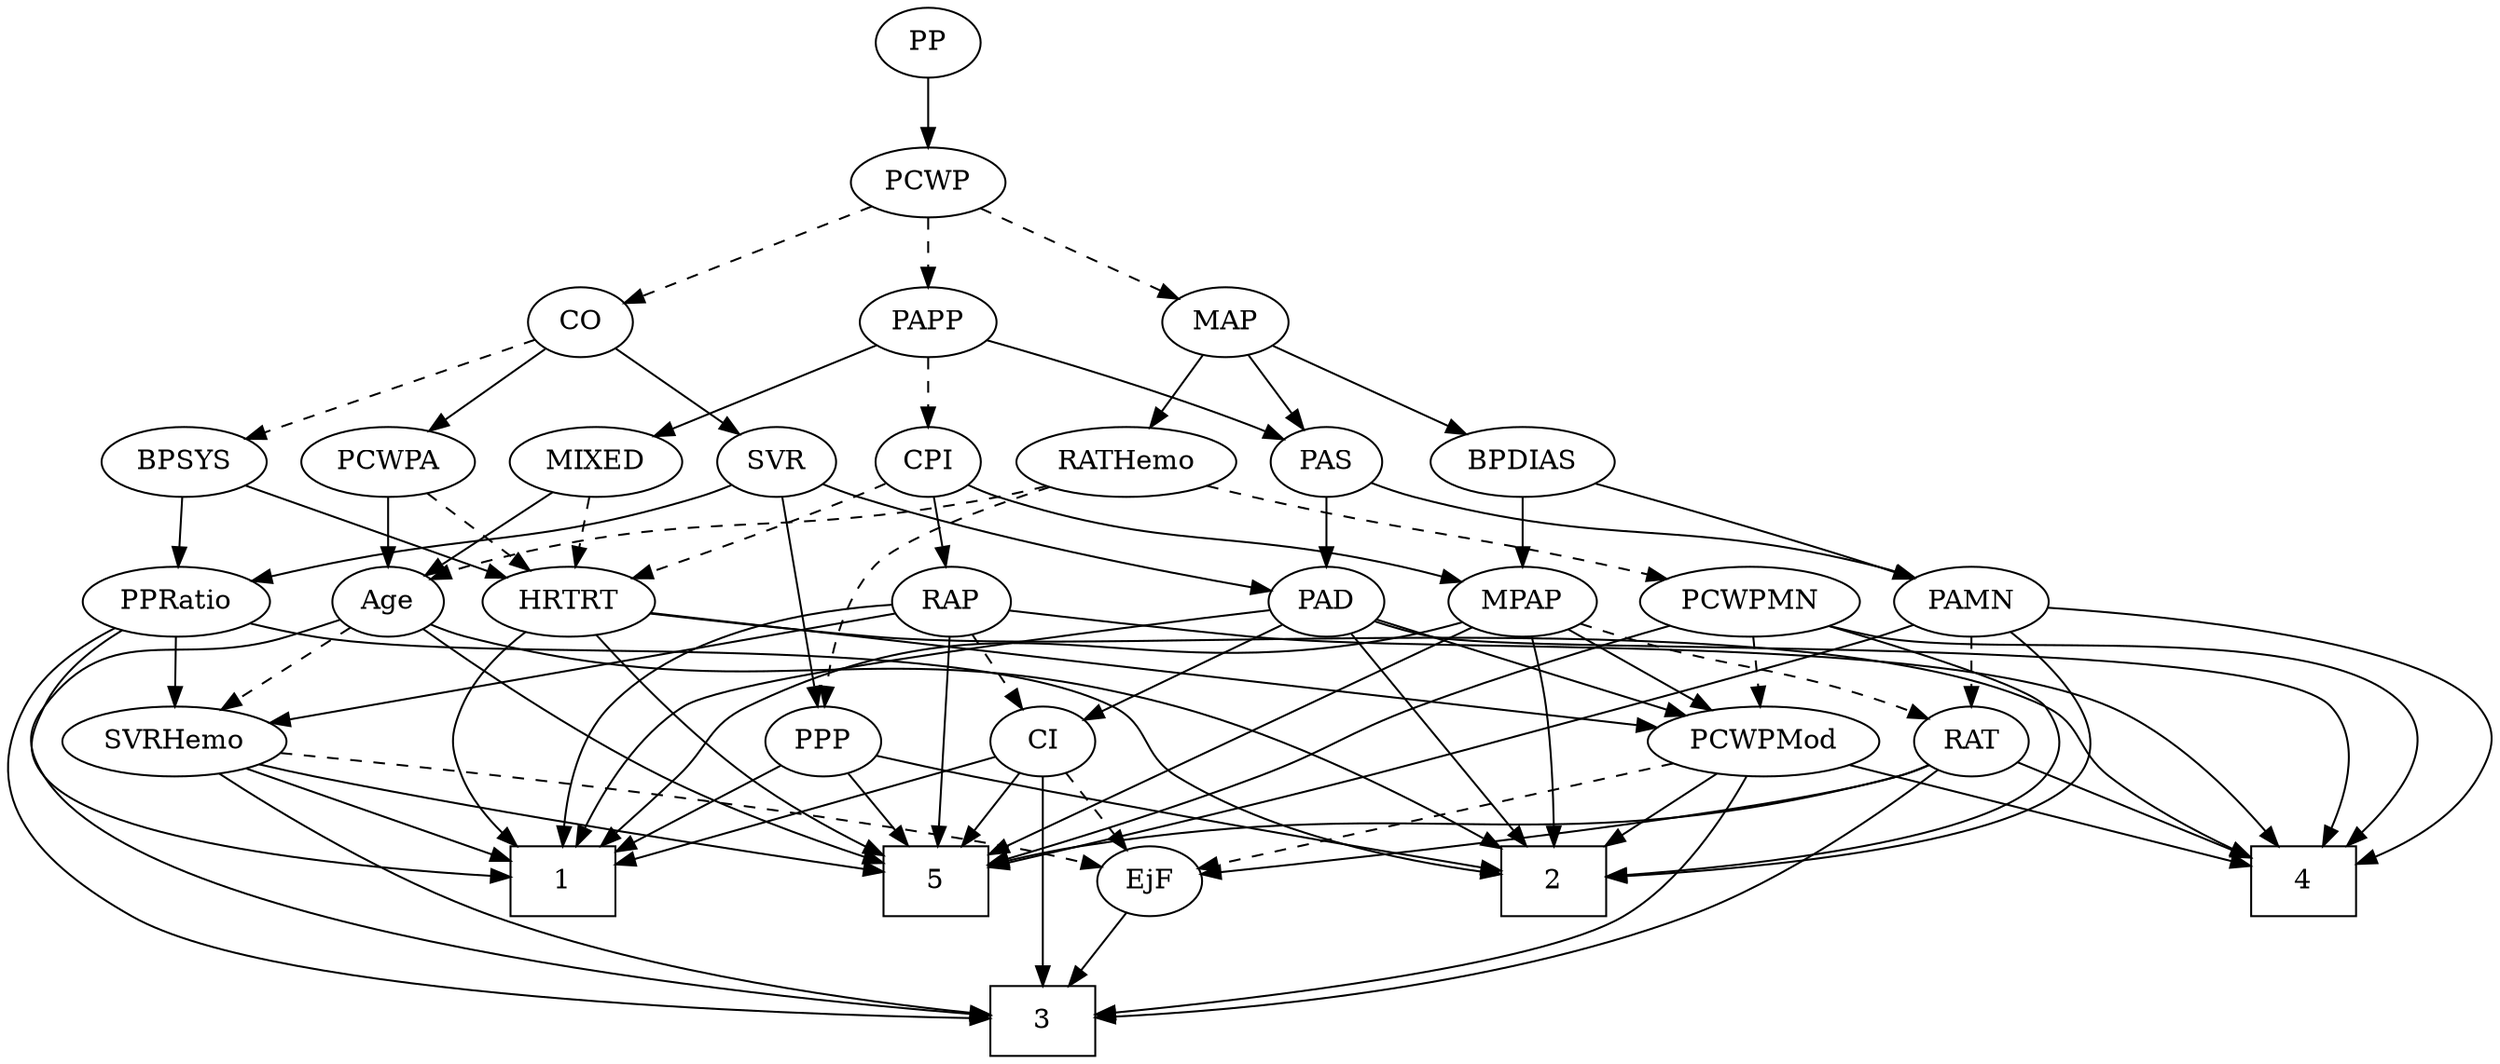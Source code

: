strict digraph {
	graph [bb="0,0,1219.6,540"];
	node [label="\N"];
	1	[height=0.5,
		pos="271.69,90",
		shape=box,
		width=0.75];
	2	[height=0.5,
		pos="518.69,90",
		shape=box,
		width=0.75];
	3	[height=0.5,
		pos="455.69,18",
		shape=box,
		width=0.75];
	4	[height=0.5,
		pos="1122.7,90",
		shape=box,
		width=0.75];
	5	[height=0.5,
		pos="662.69,90",
		shape=box,
		width=0.75];
	Age	[height=0.5,
		pos="340.69,234",
		width=0.75];
	Age -> 2	[pos="e,491.43,93.281 313.48,232.78 233.69,231.26 10.042,220.27 77.694,144 91.082,128.91 377.39,103.06 481.38,94.139",
		style=solid];
	Age -> 3	[pos="e,428.33,21.292 313.4,232.06 249.57,229.23 93.529,218.45 61.694,180 51.49,167.68 53.736,157.88 61.694,144 93.201,89.048 125.44,94.395 \
184.69,72 264.78,41.73 365.02,27.9 418.31,22.304",
		style=solid];
	Age -> 5	[pos="e,635.66,104.01 365.92,227.12 396.9,219.25 450.4,203.49 491.69,180 513.36,167.67 513.25,156.71 534.69,144 569.96,123.1 584.42,125 \
626.29,107.95",
		style=solid];
	SVRHemo	[height=0.5,
		pos="136.69,162",
		width=1.3902];
	Age -> SVRHemo	[pos="e,171.73,175.02 317.29,224.97 284.25,213.63 223.3,192.72 181.41,178.34",
		style=dashed];
	EjF	[height=0.5,
		pos="590.69,90",
		width=0.75];
	EjF -> 3	[pos="e,482.81,33.062 569.9,78.216 549.17,67.47 516.93,50.75 491.98,37.814",
		style=solid];
	RAP	[height=0.5,
		pos="461.69,234",
		width=0.77632];
	RAP -> 1	[pos="e,256.04,108.31 435.24,227.62 377.5,215.76 244.86,187.81 238.69,180 223.99,161.39 236.25,135.57 249.81,116.53",
		style=solid];
	RAP -> 4	[pos="e,1114.2,108.05 484.77,223.56 492.84,220.65 502.04,217.75 510.69,216 631.84,191.52 959.24,242.8 1065.7,180 1078.1,172.67 1096.8,\
140.73 1109.4,117.21",
		style=solid];
	RAP -> 5	[pos="e,638.54,108.06 479.89,220.15 513.88,196.13 587.45,144.16 630.17,113.97",
		style=solid];
	RAP -> SVRHemo	[pos="e,175.18,173.62 435.25,227.72 373.53,215.39 223.49,185.34 200.69,180 195.65,178.82 190.39,177.53 185.16,176.2",
		style=solid];
	CI	[height=0.5,
		pos="455.69,162",
		width=0.75];
	RAP -> CI	[pos="e,457.16,180.1 460.21,215.7 459.55,207.98 458.76,198.71 458.02,190.11",
		style=dashed];
	MIXED	[height=0.5,
		pos="440.69,306",
		width=1.1193];
	MIXED -> Age	[pos="e,358.71,247.61 419.97,290.5 404.58,279.72 383.47,264.94 366.9,253.34",
		style=solid];
	HRTRT	[height=0.5,
		pos="639.69,234",
		width=1.1013];
	MIXED -> HRTRT	[pos="e,609.33,245.68 471.35,294.22 505.78,282.11 561.78,262.41 599.64,249.09",
		style=dashed];
	MPAP	[height=0.5,
		pos="742.69,234",
		width=0.97491];
	MPAP -> 1	[pos="e,298.73,101.26 714.64,223.16 706.36,220.53 697.23,217.9 688.69,216 570.95,189.79 528.53,232 419.69,180 398.7,169.97 400.85,157.21 \
381.69,144 358.74,128.17 330.33,114.62 308.14,105.18",
		style=solid];
	MPAP -> 2	[pos="e,545.61,108.07 721.22,219.38 682.64,194.93 601.27,143.34 554.26,113.54",
		style=solid];
	MPAP -> 5	[pos="e,689.71,92.4 765.43,220.22 779.3,211.03 795.84,197.23 803.69,180 810.33,165.44 812.8,157.15 803.69,144 780.52,110.53 733.4,98.17 \
700.02,93.62",
		style=solid];
	RAT	[height=0.5,
		pos="1029.7,162",
		width=0.75827];
	MPAP -> RAT	[pos="e,1003.9,168.53 772.32,224.14 781.69,221.42 792.1,218.5 801.69,216 869.38,198.39 949.1,180.51 994.08,170.67",
		style=dashed];
	PCWPMod	[height=0.5,
		pos="742.69,162",
		width=1.4443];
	MPAP -> PCWPMod	[pos="e,742.69,180.1 742.69,215.7 742.69,207.98 742.69,198.71 742.69,190.11",
		style=solid];
	BPSYS	[height=0.5,
		pos="243.69,306",
		width=1.0471];
	PPRatio	[height=0.5,
		pos="78.694,234",
		width=1.1013];
	BPSYS -> PPRatio	[pos="e,106.81,246.93 216.45,293.44 189.11,281.84 146.79,263.89 116.27,250.94",
		style=solid];
	BPSYS -> HRTRT	[pos="e,609.42,245.8 271.59,293.51 277.49,291.42 283.74,289.44 289.69,288 418.93,256.74 456.8,280.43 586.69,252 590.89,251.08 595.22,249.97 \
599.52,248.76",
		style=solid];
	PAD	[height=0.5,
		pos="548.69,234",
		width=0.79437];
	PAD -> 1	[pos="e,266.97,108.12 524.78,223.96 516.59,221.11 507.32,218.15 498.69,216 450.2,203.91 310.14,217.14 276.69,180 261.86,163.53 262.06,\
137.62 265.12,118",
		style=solid];
	PAD -> 2	[pos="e,522.33,108.19 545.08,215.87 539.94,191.56 530.49,146.82 524.4,118.01",
		style=solid];
	PAD -> 4	[pos="e,1123.5,108.17 570.94,222.49 577.2,219.95 584.1,217.53 590.69,216 645.82,203.23 1055,215.98 1098.7,180 1116.6,165.25 1121.9,138.67 \
1123.2,118.39",
		style=solid];
	PAD -> PCWPMod	[pos="e,706.58,175.03 572.16,223.26 578.18,220.83 584.66,218.27 590.69,216 626.06,202.69 666.47,188.65 696.73,178.37",
		style=solid];
	PAD -> CI	[pos="e,472.94,175.98 530.76,219.5 516.69,208.91 496.92,194.03 481.2,182.2",
		style=solid];
	CO	[height=0.5,
		pos="292.69,378",
		width=0.75];
	CO -> BPSYS	[pos="e,255.22,323.47 281.82,361.46 275.71,352.74 267.95,341.65 261.03,331.76",
		style=dashed];
	SVR	[height=0.5,
		pos="159.69,306",
		width=0.77632];
	CO -> SVR	[pos="e,180.87,318.14 272.2,366.22 250.24,354.65 215.13,336.18 189.97,322.94",
		style=solid];
	PCWPA	[height=0.5,
		pos="340.69,306",
		width=1.1555];
	CO -> PCWPA	[pos="e,329.18,323.8 303.59,361.12 309.43,352.59 316.77,341.89 323.38,332.25",
		style=solid];
	PAS	[height=0.5,
		pos="714.69,306",
		width=0.75];
	PAS -> PAD	[pos="e,572.17,244.49 693.46,294.74 688.63,292.47 683.5,290.11 678.69,288 669.39,283.91 617.01,262.65 581.65,248.33",
		style=solid];
	PAMN	[height=0.5,
		pos="969.69,234",
		width=1.011];
	PAS -> PAMN	[pos="e,941.32,245.29 735.3,294.27 740.25,291.98 745.59,289.72 750.69,288 823.46,263.44 845.66,272.4 919.69,252 923.56,250.93 927.57,249.74 \
931.55,248.48",
		style=solid];
	PAMN -> 2	[pos="e,545.86,104.91 952.63,218.1 928.15,197.64 880.81,161.41 833.69,144 719.39,101.77 676.85,141.02 555.51,107.67",
		style=solid];
	PAMN -> 4	[pos="e,1150.1,98.899 1005.7,230.54 1066.8,225.52 1187.1,211.78 1212.7,180 1222.7,167.54 1220.6,157.89 1212.7,144 1201.3,124.07 1179.2,\
110.89 1159.7,102.66",
		style=solid];
	PAMN -> 5	[pos="e,689.86,92.249 971.22,215.95 972.01,195.83 969.95,162.72 950.69,144 915.5,109.79 769.55,97.034 699.95,92.831",
		style=solid];
	PAMN -> RAT	[pos="e,1016.5,178.34 983.31,217.12 991.17,207.95 1001.2,196.26 1009.9,186.09",
		style=dashed];
	RATHemo	[height=0.5,
		pos="548.69,306",
		width=1.3721];
	RATHemo -> Age	[pos="e,364.08,243.61 512.78,293.51 480.09,282.97 430.53,266.79 387.69,252 383.12,250.42 378.3,248.72 373.57,247.03",
		style=dashed];
	PCWPMN	[height=0.5,
		pos="860.69,234",
		width=1.3902];
	RATHemo -> PCWPMN	[pos="e,820.03,244.56 585.07,293.81 592.21,291.76 599.66,289.73 606.69,288 685.92,268.51 706.93,269.13 786.69,252 794.31,250.36 802.34,\
248.58 810.21,246.8",
		style=dashed];
	PPP	[height=0.5,
		pos="345.69,162",
		width=0.75];
	RATHemo -> PPP	[pos="e,356.32,178.75 511.77,294.02 485.88,285.22 451.29,271.16 424.69,252 399.58,233.9 376.8,206.5 362.23,186.89",
		style=dashed];
	CPI	[height=0.5,
		pos="642.69,306",
		width=0.75];
	CPI -> RAP	[pos="e,485.68,243.47 621.52,294.61 616.68,292.35 611.54,290.03 606.69,288 586.18,279.43 531.36,259.71 495.31,246.89",
		style=solid];
	CPI -> MPAP	[pos="e,722.56,249.09 660.57,292.49 675.4,282.1 696.77,267.15 713.99,255.09",
		style=solid];
	CPI -> HRTRT	[pos="e,640.43,252.1 641.95,287.7 641.62,279.98 641.22,270.71 640.86,262.11",
		style=dashed];
	RAT -> 3	[pos="e,482.8,23.453 1005.3,153.69 995.21,150.68 983.39,147.16 972.69,144 863.44,111.72 837.38,98.961 726.69,72 643.9,51.833 545.43,34.119 \
492.96,25.175",
		style=solid];
	RAT -> 4	[pos="e,1100,108.08 1047.2,147.83 1059.7,138.43 1076.8,125.53 1091.6,114.39",
		style=solid];
	RAT -> 5	[pos="e,689.78,93.263 1007.9,150.87 1001.8,148.33 995.07,145.81 988.69,144 886.46,114.92 761.35,100.17 700.1,94.236",
		style=solid];
	RAT -> EjF	[pos="e,611.18,102.1 1004.6,154.91 989.1,151.33 968.83,146.95 950.69,144 807.69,120.73 766.1,147.47 626.69,108 624.75,107.45 622.78,106.8 \
620.81,106.09",
		style=solid];
	SVR -> PAD	[pos="e,525.08,244.16 180.78,293.94 185.88,291.66 191.39,289.5 196.69,288 326.8,251.34 366.87,281.92 498.69,252 504.17,250.76 509.89,249.14 \
515.42,247.39",
		style=solid];
	SVR -> PPP	[pos="e,328.65,176.01 177.19,291.64 210.32,266.35 282.29,211.4 320.57,182.18",
		style=solid];
	SVR -> PPRatio	[pos="e,96.351,250.26 143.69,291.17 132.39,281.4 117.01,268.11 104.05,256.91",
		style=solid];
	PCWPMod -> 2	[pos="e,546.01,104.47 700.61,151.27 664.19,142.38 610.08,128.04 555.49,108.01",
		style=solid];
	PCWPMod -> 3	[pos="e,482.7,21.926 738.95,143.72 733.61,123.37 721.78,90.04 698.69,72 667,47.236 552.73,30.445 492.86,23.139",
		style=solid];
	PCWPMod -> 4	[pos="e,1095.3,96.047 787.4,152.76 862.98,138.84 1014.6,110.91 1085.1,97.924",
		style=solid];
	PCWPMod -> EjF	[pos="e,611.99,101.11 712.12,147.16 688.7,136.52 655.61,121.43 626.69,108 624.91,107.17 623.07,106.31 621.22,105.45",
		style=dashed];
	PCWPA -> Age	[pos="e,340.69,252.1 340.69,287.7 340.69,279.98 340.69,270.71 340.69,262.11",
		style=solid];
	PCWPA -> HRTRT	[pos="e,609.06,245.56 371.78,293.88 378.31,291.75 385.19,289.68 391.69,288 477.04,266.01 501.23,273.5 586.69,252 590.81,250.97 595.06,\
249.79 599.3,248.54",
		style=dashed];
	PCWPMN -> 2	[pos="e,545.88,104.86 854.88,216.06 846.83,195.39 830.22,161.09 803.69,144 712.36,85.152 664.52,137.11 555.56,107.65",
		style=solid];
	PCWPMN -> 4	[pos="e,1145.1,108.28 898.76,222.11 907.25,219.9 916.25,217.72 924.69,216 979.69,204.78 1137.9,222.42 1174.7,180 1191.8,160.21 1172.4,\
133.97 1152.6,115.12",
		style=solid];
	PCWPMN -> 5	[pos="e,689.99,93.716 870.25,216.02 879.78,196.57 890.87,164.71 874.69,144 853.42,116.75 754.99,101.44 700.04,94.877",
		style=solid];
	PCWPMN -> PCWPMod	[pos="e,767.8,177.9 835.96,218.33 818.69,208.08 795.43,194.28 776.45,183.03",
		style=dashed];
	SVRHemo -> 1	[pos="e,244.42,105.14 164.01,146.83 184.6,136.16 213.02,121.42 235.5,109.77",
		style=solid];
	SVRHemo -> 3	[pos="e,428.46,21.232 150.31,144.52 167.92,124.32 200.51,90.509 235.69,72 295.05,40.774 373.06,27.626 418.47,22.331",
		style=solid];
	SVRHemo -> 5	[pos="e,635.54,104.97 184.34,156.28 295.2,145.24 565.1,118.03 625.72,107.1",
		style=solid];
	SVRHemo -> EjF	[pos="e,570.19,102.04 184.05,155.84 285.97,144.63 519.71,118.2 554.69,108 556.63,107.43 558.6,106.78 560.56,106.05",
		style=dashed];
	BPDIAS	[height=0.5,
		pos="801.69,306",
		width=1.1735];
	BPDIAS -> MPAP	[pos="e,756.3,251.15 788.01,288.76 780.56,279.93 771.21,268.83 762.93,259.01",
		style=solid];
	BPDIAS -> PAMN	[pos="e,942.71,246.24 830.96,292.81 859.38,280.97 902.6,262.96 933.24,250.19",
		style=solid];
	MAP	[height=0.5,
		pos="714.69,378",
		width=0.84854];
	MAP -> PAS	[pos="e,714.69,324.1 714.69,359.7 714.69,351.98 714.69,342.71 714.69,334.11",
		style=solid];
	MAP -> RATHemo	[pos="e,580.07,319.93 690.79,366.51 685.81,364.34 680.59,362.09 675.69,360 646.98,347.75 614.5,334.2 589.57,323.87",
		style=solid];
	MAP -> BPDIAS	[pos="e,782.6,322.36 732.3,362.83 744.39,353.11 760.67,340.01 774.43,328.94",
		style=solid];
	PP	[height=0.5,
		pos="634.69,522",
		width=0.75];
	PCWP	[height=0.5,
		pos="634.69,450",
		width=0.97491];
	PP -> PCWP	[pos="e,634.69,468.1 634.69,503.7 634.69,495.98 634.69,486.71 634.69,478.11",
		style=solid];
	PPP -> 1	[pos="e,289.78,108.11 330.72,146.83 321.11,137.75 308.39,125.71 297.21,115.14",
		style=solid];
	PPP -> 2	[pos="e,491.51,102 368.31,151.85 397.15,140.18 447.41,119.84 481.82,105.92",
		style=solid];
	PPP -> 5	[pos="e,635.48,104.78 370.63,154.92 384.94,151.52 403.28,147.31 419.69,144 508.1,126.17 535.79,135.5 625.7,107.85",
		style=solid];
	PPRatio -> 1	[pos="e,244.39,92.238 51.253,220.81 35.078,212.01 16.009,198.42 6.694,180 -0.5254,165.72 -3.4498,156.37 6.694,144 35.07,109.39 168.34,\
96.928 234.4,92.827",
		style=solid];
	PPRatio -> 2	[pos="e,491.44,93.162 68.205,216.38 57.24,196.66 43.907,163.97 61.694,144 75.656,128.33 374.93,102.65 481.46,93.971",
		style=solid];
	PPRatio -> 3	[pos="e,428.66,19.752 67.788,216.61 61.741,206.52 54.827,193.05 51.694,180 39.851,130.66 47.392,101.47 88.694,72 141.16,34.566 336.05,\
23.267 418.49,20.12",
		style=solid];
	PPRatio -> SVRHemo	[pos="e,122.91,179.63 92.146,216.76 99.362,208.06 108.4,197.15 116.45,187.43",
		style=solid];
	PCWP -> CO	[pos="e,318.35,384.25 602.52,442.41 538.44,429.3 395.29,400 328.41,386.31",
		style=dashed];
	PCWP -> MAP	[pos="e,698.3,393.35 651.66,434.15 662.95,424.28 677.95,411.15 690.48,400.19",
		style=dashed];
	PAPP	[height=0.5,
		pos="634.69,378",
		width=0.88464];
	PCWP -> PAPP	[pos="e,634.69,396.1 634.69,431.7 634.69,423.98 634.69,414.71 634.69,406.11",
		style=dashed];
	CI -> 1	[pos="e,298.96,100.76 433.2,151.49 427.2,149.01 420.72,146.36 414.69,144 378.87,129.94 337.62,114.76 308.66,104.26",
		style=solid];
	CI -> 3	[pos="e,455.69,36.189 455.69,143.87 455.69,119.67 455.69,75.211 455.69,46.393",
		style=solid];
	CI -> 5	[pos="e,635.38,104.49 477.63,151.32 483.75,148.78 490.43,146.16 496.69,144 550.5,125.47 568.65,128.49 625.86,107.99",
		style=solid];
	CI -> EjF	[pos="e,570.09,101.68 476.49,150.22 499.15,138.47 535.59,119.57 561.19,106.3",
		style=dashed];
	PAPP -> MIXED	[pos="e,471.22,318.02 608.53,367.56 575.78,355.74 519.33,335.37 481.03,321.55",
		style=solid];
	PAPP -> PAS	[pos="e,698.96,320.77 651.27,362.5 662.87,352.35 678.52,338.65 691.38,327.4",
		style=solid];
	PAPP -> CPI	[pos="e,640.74,324.1 636.67,359.7 637.55,351.98 638.61,342.71 639.6,334.11",
		style=dashed];
	HRTRT -> 1	[pos="e,273.91,108.18 609.41,222.24 602.04,219.92 594.14,217.66 586.69,216 526.11,202.47 359.18,217.48 309.69,180 290.19,165.23 280.58,\
138.47 275.92,118.13",
		style=solid];
	HRTRT -> 4	[pos="e,1132.7,108.11 670.96,222.74 679.84,220.17 689.57,217.67 698.69,216 746.72,207.2 1103.6,215.91 1136.7,180 1152.1,163.29 1145.5,\
136.9 1136.9,117.18",
		style=solid];
	HRTRT -> 5	[pos="e,659.91,108.19 642.47,215.87 646.39,191.67 653.59,147.21 658.26,118.39",
		style=solid];
	HRTRT -> PCWPMod	[pos="e,719.95,178.46 661.04,218.5 675.55,208.63 695.01,195.41 711.29,184.35",
		style=solid];
}
